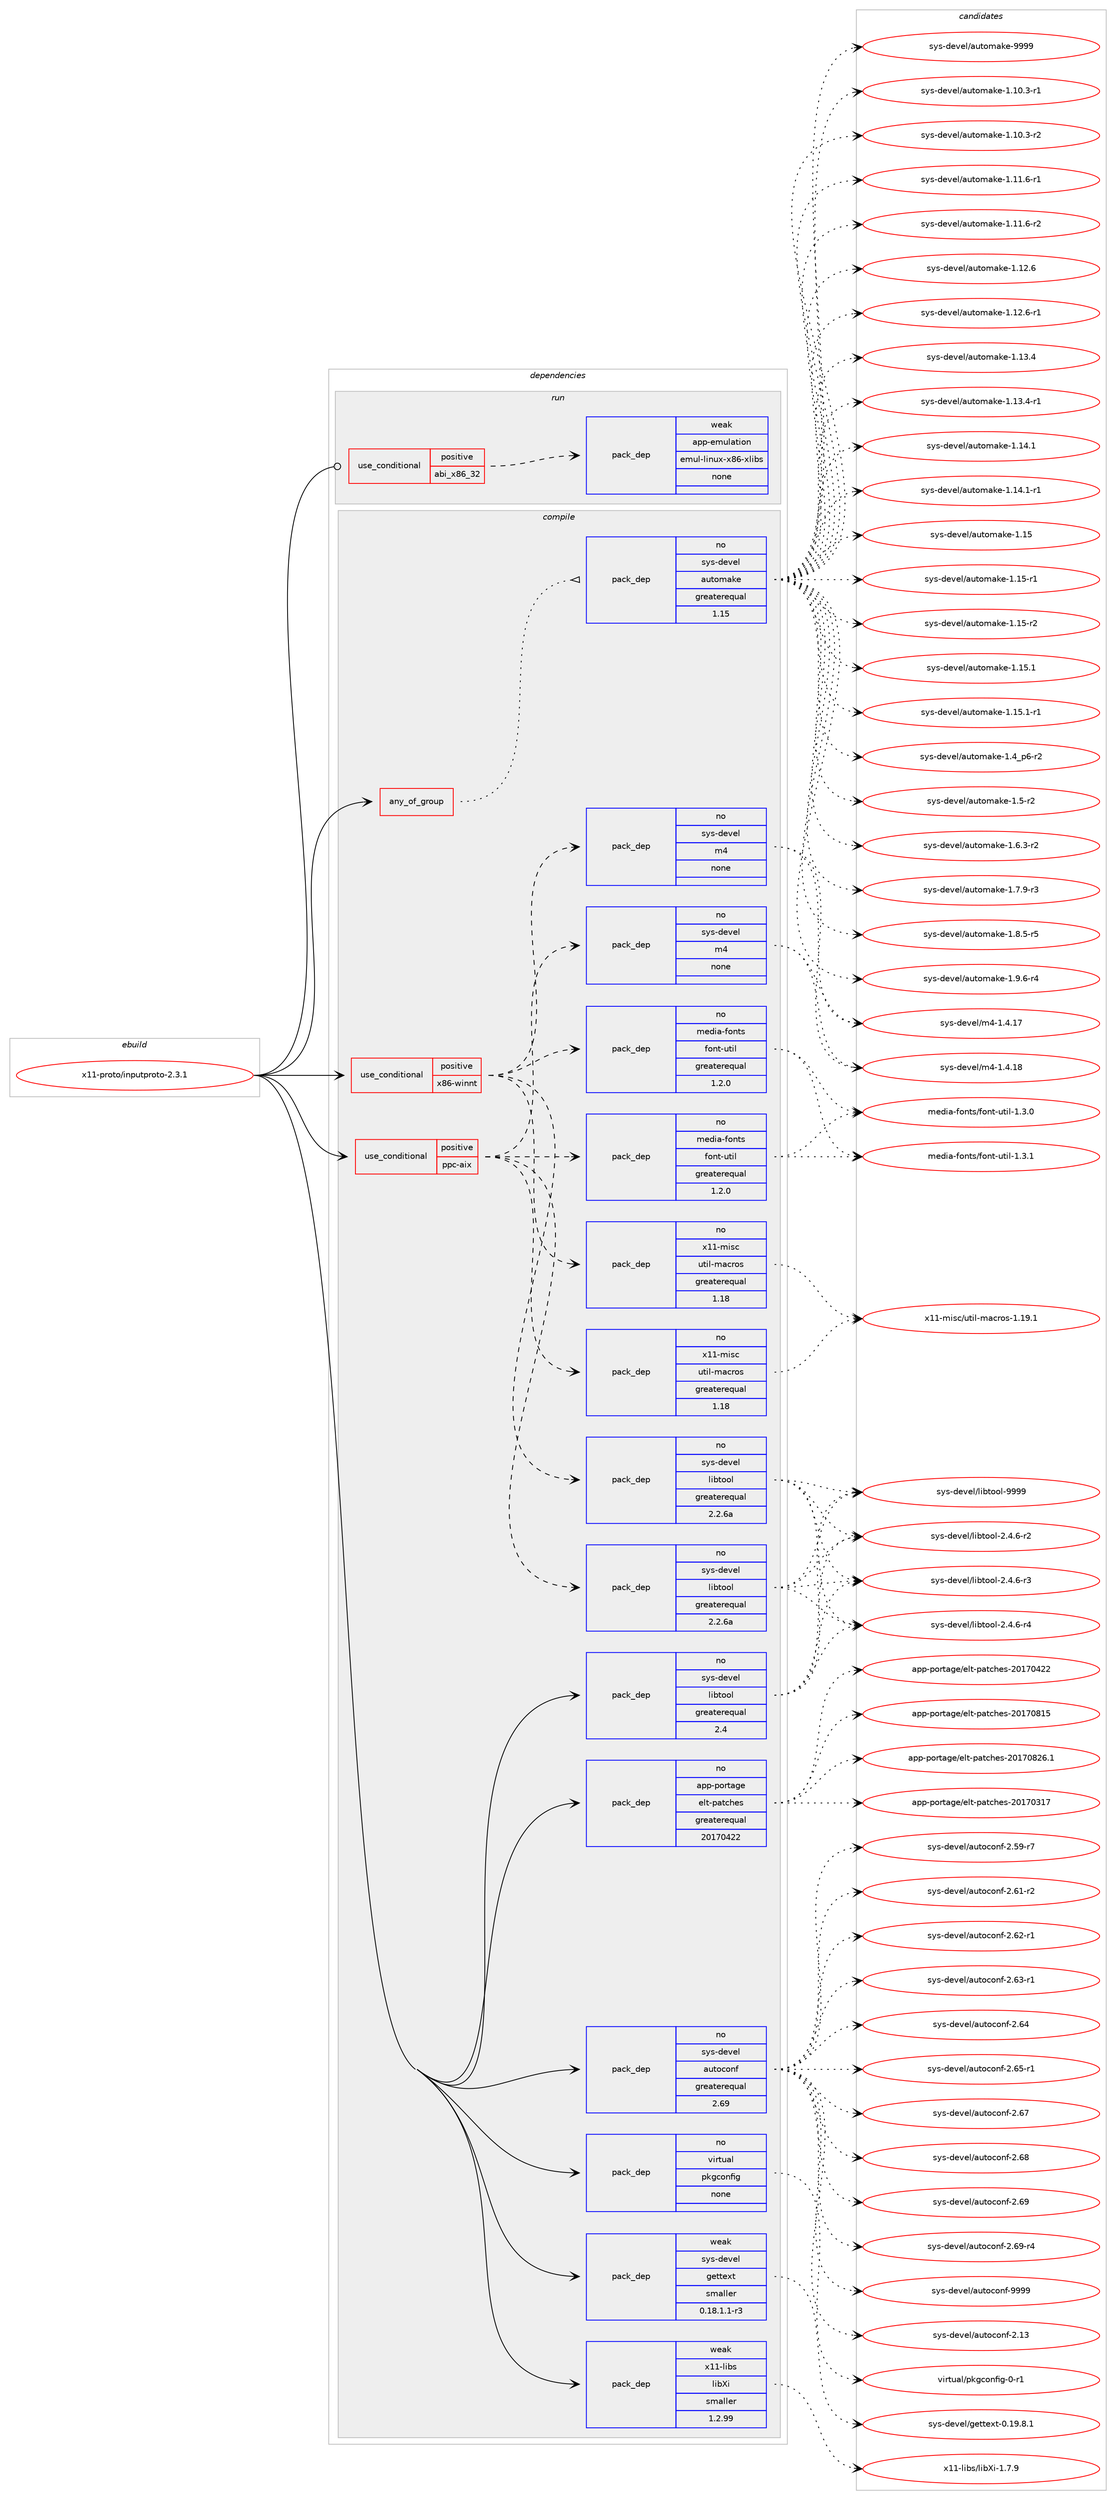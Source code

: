 digraph prolog {

# *************
# Graph options
# *************

newrank=true;
concentrate=true;
compound=true;
graph [rankdir=LR,fontname=Helvetica,fontsize=10,ranksep=1.5];#, ranksep=2.5, nodesep=0.2];
edge  [arrowhead=vee];
node  [fontname=Helvetica,fontsize=10];

# **********
# The ebuild
# **********

subgraph cluster_leftcol {
color=gray;
rank=same;
label=<<i>ebuild</i>>;
id [label="x11-proto/inputproto-2.3.1", color=red, width=4, href="../x11-proto/inputproto-2.3.1.svg"];
}

# ****************
# The dependencies
# ****************

subgraph cluster_midcol {
color=gray;
label=<<i>dependencies</i>>;
subgraph cluster_compile {
fillcolor="#eeeeee";
style=filled;
label=<<i>compile</i>>;
subgraph any9625 {
dependency528072 [label=<<TABLE BORDER="0" CELLBORDER="1" CELLSPACING="0" CELLPADDING="4"><TR><TD CELLPADDING="10">any_of_group</TD></TR></TABLE>>, shape=none, color=red];subgraph pack394485 {
dependency528073 [label=<<TABLE BORDER="0" CELLBORDER="1" CELLSPACING="0" CELLPADDING="4" WIDTH="220"><TR><TD ROWSPAN="6" CELLPADDING="30">pack_dep</TD></TR><TR><TD WIDTH="110">no</TD></TR><TR><TD>sys-devel</TD></TR><TR><TD>automake</TD></TR><TR><TD>greaterequal</TD></TR><TR><TD>1.15</TD></TR></TABLE>>, shape=none, color=blue];
}
dependency528072:e -> dependency528073:w [weight=20,style="dotted",arrowhead="oinv"];
}
id:e -> dependency528072:w [weight=20,style="solid",arrowhead="vee"];
subgraph cond123613 {
dependency528074 [label=<<TABLE BORDER="0" CELLBORDER="1" CELLSPACING="0" CELLPADDING="4"><TR><TD ROWSPAN="3" CELLPADDING="10">use_conditional</TD></TR><TR><TD>positive</TD></TR><TR><TD>ppc-aix</TD></TR></TABLE>>, shape=none, color=red];
subgraph pack394486 {
dependency528075 [label=<<TABLE BORDER="0" CELLBORDER="1" CELLSPACING="0" CELLPADDING="4" WIDTH="220"><TR><TD ROWSPAN="6" CELLPADDING="30">pack_dep</TD></TR><TR><TD WIDTH="110">no</TD></TR><TR><TD>sys-devel</TD></TR><TR><TD>libtool</TD></TR><TR><TD>greaterequal</TD></TR><TR><TD>2.2.6a</TD></TR></TABLE>>, shape=none, color=blue];
}
dependency528074:e -> dependency528075:w [weight=20,style="dashed",arrowhead="vee"];
subgraph pack394487 {
dependency528076 [label=<<TABLE BORDER="0" CELLBORDER="1" CELLSPACING="0" CELLPADDING="4" WIDTH="220"><TR><TD ROWSPAN="6" CELLPADDING="30">pack_dep</TD></TR><TR><TD WIDTH="110">no</TD></TR><TR><TD>sys-devel</TD></TR><TR><TD>m4</TD></TR><TR><TD>none</TD></TR><TR><TD></TD></TR></TABLE>>, shape=none, color=blue];
}
dependency528074:e -> dependency528076:w [weight=20,style="dashed",arrowhead="vee"];
subgraph pack394488 {
dependency528077 [label=<<TABLE BORDER="0" CELLBORDER="1" CELLSPACING="0" CELLPADDING="4" WIDTH="220"><TR><TD ROWSPAN="6" CELLPADDING="30">pack_dep</TD></TR><TR><TD WIDTH="110">no</TD></TR><TR><TD>x11-misc</TD></TR><TR><TD>util-macros</TD></TR><TR><TD>greaterequal</TD></TR><TR><TD>1.18</TD></TR></TABLE>>, shape=none, color=blue];
}
dependency528074:e -> dependency528077:w [weight=20,style="dashed",arrowhead="vee"];
subgraph pack394489 {
dependency528078 [label=<<TABLE BORDER="0" CELLBORDER="1" CELLSPACING="0" CELLPADDING="4" WIDTH="220"><TR><TD ROWSPAN="6" CELLPADDING="30">pack_dep</TD></TR><TR><TD WIDTH="110">no</TD></TR><TR><TD>media-fonts</TD></TR><TR><TD>font-util</TD></TR><TR><TD>greaterequal</TD></TR><TR><TD>1.2.0</TD></TR></TABLE>>, shape=none, color=blue];
}
dependency528074:e -> dependency528078:w [weight=20,style="dashed",arrowhead="vee"];
}
id:e -> dependency528074:w [weight=20,style="solid",arrowhead="vee"];
subgraph cond123614 {
dependency528079 [label=<<TABLE BORDER="0" CELLBORDER="1" CELLSPACING="0" CELLPADDING="4"><TR><TD ROWSPAN="3" CELLPADDING="10">use_conditional</TD></TR><TR><TD>positive</TD></TR><TR><TD>x86-winnt</TD></TR></TABLE>>, shape=none, color=red];
subgraph pack394490 {
dependency528080 [label=<<TABLE BORDER="0" CELLBORDER="1" CELLSPACING="0" CELLPADDING="4" WIDTH="220"><TR><TD ROWSPAN="6" CELLPADDING="30">pack_dep</TD></TR><TR><TD WIDTH="110">no</TD></TR><TR><TD>sys-devel</TD></TR><TR><TD>libtool</TD></TR><TR><TD>greaterequal</TD></TR><TR><TD>2.2.6a</TD></TR></TABLE>>, shape=none, color=blue];
}
dependency528079:e -> dependency528080:w [weight=20,style="dashed",arrowhead="vee"];
subgraph pack394491 {
dependency528081 [label=<<TABLE BORDER="0" CELLBORDER="1" CELLSPACING="0" CELLPADDING="4" WIDTH="220"><TR><TD ROWSPAN="6" CELLPADDING="30">pack_dep</TD></TR><TR><TD WIDTH="110">no</TD></TR><TR><TD>sys-devel</TD></TR><TR><TD>m4</TD></TR><TR><TD>none</TD></TR><TR><TD></TD></TR></TABLE>>, shape=none, color=blue];
}
dependency528079:e -> dependency528081:w [weight=20,style="dashed",arrowhead="vee"];
subgraph pack394492 {
dependency528082 [label=<<TABLE BORDER="0" CELLBORDER="1" CELLSPACING="0" CELLPADDING="4" WIDTH="220"><TR><TD ROWSPAN="6" CELLPADDING="30">pack_dep</TD></TR><TR><TD WIDTH="110">no</TD></TR><TR><TD>x11-misc</TD></TR><TR><TD>util-macros</TD></TR><TR><TD>greaterequal</TD></TR><TR><TD>1.18</TD></TR></TABLE>>, shape=none, color=blue];
}
dependency528079:e -> dependency528082:w [weight=20,style="dashed",arrowhead="vee"];
subgraph pack394493 {
dependency528083 [label=<<TABLE BORDER="0" CELLBORDER="1" CELLSPACING="0" CELLPADDING="4" WIDTH="220"><TR><TD ROWSPAN="6" CELLPADDING="30">pack_dep</TD></TR><TR><TD WIDTH="110">no</TD></TR><TR><TD>media-fonts</TD></TR><TR><TD>font-util</TD></TR><TR><TD>greaterequal</TD></TR><TR><TD>1.2.0</TD></TR></TABLE>>, shape=none, color=blue];
}
dependency528079:e -> dependency528083:w [weight=20,style="dashed",arrowhead="vee"];
}
id:e -> dependency528079:w [weight=20,style="solid",arrowhead="vee"];
subgraph pack394494 {
dependency528084 [label=<<TABLE BORDER="0" CELLBORDER="1" CELLSPACING="0" CELLPADDING="4" WIDTH="220"><TR><TD ROWSPAN="6" CELLPADDING="30">pack_dep</TD></TR><TR><TD WIDTH="110">no</TD></TR><TR><TD>app-portage</TD></TR><TR><TD>elt-patches</TD></TR><TR><TD>greaterequal</TD></TR><TR><TD>20170422</TD></TR></TABLE>>, shape=none, color=blue];
}
id:e -> dependency528084:w [weight=20,style="solid",arrowhead="vee"];
subgraph pack394495 {
dependency528085 [label=<<TABLE BORDER="0" CELLBORDER="1" CELLSPACING="0" CELLPADDING="4" WIDTH="220"><TR><TD ROWSPAN="6" CELLPADDING="30">pack_dep</TD></TR><TR><TD WIDTH="110">no</TD></TR><TR><TD>sys-devel</TD></TR><TR><TD>autoconf</TD></TR><TR><TD>greaterequal</TD></TR><TR><TD>2.69</TD></TR></TABLE>>, shape=none, color=blue];
}
id:e -> dependency528085:w [weight=20,style="solid",arrowhead="vee"];
subgraph pack394496 {
dependency528086 [label=<<TABLE BORDER="0" CELLBORDER="1" CELLSPACING="0" CELLPADDING="4" WIDTH="220"><TR><TD ROWSPAN="6" CELLPADDING="30">pack_dep</TD></TR><TR><TD WIDTH="110">no</TD></TR><TR><TD>sys-devel</TD></TR><TR><TD>libtool</TD></TR><TR><TD>greaterequal</TD></TR><TR><TD>2.4</TD></TR></TABLE>>, shape=none, color=blue];
}
id:e -> dependency528086:w [weight=20,style="solid",arrowhead="vee"];
subgraph pack394497 {
dependency528087 [label=<<TABLE BORDER="0" CELLBORDER="1" CELLSPACING="0" CELLPADDING="4" WIDTH="220"><TR><TD ROWSPAN="6" CELLPADDING="30">pack_dep</TD></TR><TR><TD WIDTH="110">no</TD></TR><TR><TD>virtual</TD></TR><TR><TD>pkgconfig</TD></TR><TR><TD>none</TD></TR><TR><TD></TD></TR></TABLE>>, shape=none, color=blue];
}
id:e -> dependency528087:w [weight=20,style="solid",arrowhead="vee"];
subgraph pack394498 {
dependency528088 [label=<<TABLE BORDER="0" CELLBORDER="1" CELLSPACING="0" CELLPADDING="4" WIDTH="220"><TR><TD ROWSPAN="6" CELLPADDING="30">pack_dep</TD></TR><TR><TD WIDTH="110">weak</TD></TR><TR><TD>sys-devel</TD></TR><TR><TD>gettext</TD></TR><TR><TD>smaller</TD></TR><TR><TD>0.18.1.1-r3</TD></TR></TABLE>>, shape=none, color=blue];
}
id:e -> dependency528088:w [weight=20,style="solid",arrowhead="vee"];
subgraph pack394499 {
dependency528089 [label=<<TABLE BORDER="0" CELLBORDER="1" CELLSPACING="0" CELLPADDING="4" WIDTH="220"><TR><TD ROWSPAN="6" CELLPADDING="30">pack_dep</TD></TR><TR><TD WIDTH="110">weak</TD></TR><TR><TD>x11-libs</TD></TR><TR><TD>libXi</TD></TR><TR><TD>smaller</TD></TR><TR><TD>1.2.99</TD></TR></TABLE>>, shape=none, color=blue];
}
id:e -> dependency528089:w [weight=20,style="solid",arrowhead="vee"];
}
subgraph cluster_compileandrun {
fillcolor="#eeeeee";
style=filled;
label=<<i>compile and run</i>>;
}
subgraph cluster_run {
fillcolor="#eeeeee";
style=filled;
label=<<i>run</i>>;
subgraph cond123615 {
dependency528090 [label=<<TABLE BORDER="0" CELLBORDER="1" CELLSPACING="0" CELLPADDING="4"><TR><TD ROWSPAN="3" CELLPADDING="10">use_conditional</TD></TR><TR><TD>positive</TD></TR><TR><TD>abi_x86_32</TD></TR></TABLE>>, shape=none, color=red];
subgraph pack394500 {
dependency528091 [label=<<TABLE BORDER="0" CELLBORDER="1" CELLSPACING="0" CELLPADDING="4" WIDTH="220"><TR><TD ROWSPAN="6" CELLPADDING="30">pack_dep</TD></TR><TR><TD WIDTH="110">weak</TD></TR><TR><TD>app-emulation</TD></TR><TR><TD>emul-linux-x86-xlibs</TD></TR><TR><TD>none</TD></TR><TR><TD></TD></TR></TABLE>>, shape=none, color=blue];
}
dependency528090:e -> dependency528091:w [weight=20,style="dashed",arrowhead="vee"];
}
id:e -> dependency528090:w [weight=20,style="solid",arrowhead="odot"];
}
}

# **************
# The candidates
# **************

subgraph cluster_choices {
rank=same;
color=gray;
label=<<i>candidates</i>>;

subgraph choice394485 {
color=black;
nodesep=1;
choice11512111545100101118101108479711711611110997107101454946494846514511449 [label="sys-devel/automake-1.10.3-r1", color=red, width=4,href="../sys-devel/automake-1.10.3-r1.svg"];
choice11512111545100101118101108479711711611110997107101454946494846514511450 [label="sys-devel/automake-1.10.3-r2", color=red, width=4,href="../sys-devel/automake-1.10.3-r2.svg"];
choice11512111545100101118101108479711711611110997107101454946494946544511449 [label="sys-devel/automake-1.11.6-r1", color=red, width=4,href="../sys-devel/automake-1.11.6-r1.svg"];
choice11512111545100101118101108479711711611110997107101454946494946544511450 [label="sys-devel/automake-1.11.6-r2", color=red, width=4,href="../sys-devel/automake-1.11.6-r2.svg"];
choice1151211154510010111810110847971171161111099710710145494649504654 [label="sys-devel/automake-1.12.6", color=red, width=4,href="../sys-devel/automake-1.12.6.svg"];
choice11512111545100101118101108479711711611110997107101454946495046544511449 [label="sys-devel/automake-1.12.6-r1", color=red, width=4,href="../sys-devel/automake-1.12.6-r1.svg"];
choice1151211154510010111810110847971171161111099710710145494649514652 [label="sys-devel/automake-1.13.4", color=red, width=4,href="../sys-devel/automake-1.13.4.svg"];
choice11512111545100101118101108479711711611110997107101454946495146524511449 [label="sys-devel/automake-1.13.4-r1", color=red, width=4,href="../sys-devel/automake-1.13.4-r1.svg"];
choice1151211154510010111810110847971171161111099710710145494649524649 [label="sys-devel/automake-1.14.1", color=red, width=4,href="../sys-devel/automake-1.14.1.svg"];
choice11512111545100101118101108479711711611110997107101454946495246494511449 [label="sys-devel/automake-1.14.1-r1", color=red, width=4,href="../sys-devel/automake-1.14.1-r1.svg"];
choice115121115451001011181011084797117116111109971071014549464953 [label="sys-devel/automake-1.15", color=red, width=4,href="../sys-devel/automake-1.15.svg"];
choice1151211154510010111810110847971171161111099710710145494649534511449 [label="sys-devel/automake-1.15-r1", color=red, width=4,href="../sys-devel/automake-1.15-r1.svg"];
choice1151211154510010111810110847971171161111099710710145494649534511450 [label="sys-devel/automake-1.15-r2", color=red, width=4,href="../sys-devel/automake-1.15-r2.svg"];
choice1151211154510010111810110847971171161111099710710145494649534649 [label="sys-devel/automake-1.15.1", color=red, width=4,href="../sys-devel/automake-1.15.1.svg"];
choice11512111545100101118101108479711711611110997107101454946495346494511449 [label="sys-devel/automake-1.15.1-r1", color=red, width=4,href="../sys-devel/automake-1.15.1-r1.svg"];
choice115121115451001011181011084797117116111109971071014549465295112544511450 [label="sys-devel/automake-1.4_p6-r2", color=red, width=4,href="../sys-devel/automake-1.4_p6-r2.svg"];
choice11512111545100101118101108479711711611110997107101454946534511450 [label="sys-devel/automake-1.5-r2", color=red, width=4,href="../sys-devel/automake-1.5-r2.svg"];
choice115121115451001011181011084797117116111109971071014549465446514511450 [label="sys-devel/automake-1.6.3-r2", color=red, width=4,href="../sys-devel/automake-1.6.3-r2.svg"];
choice115121115451001011181011084797117116111109971071014549465546574511451 [label="sys-devel/automake-1.7.9-r3", color=red, width=4,href="../sys-devel/automake-1.7.9-r3.svg"];
choice115121115451001011181011084797117116111109971071014549465646534511453 [label="sys-devel/automake-1.8.5-r5", color=red, width=4,href="../sys-devel/automake-1.8.5-r5.svg"];
choice115121115451001011181011084797117116111109971071014549465746544511452 [label="sys-devel/automake-1.9.6-r4", color=red, width=4,href="../sys-devel/automake-1.9.6-r4.svg"];
choice115121115451001011181011084797117116111109971071014557575757 [label="sys-devel/automake-9999", color=red, width=4,href="../sys-devel/automake-9999.svg"];
dependency528073:e -> choice11512111545100101118101108479711711611110997107101454946494846514511449:w [style=dotted,weight="100"];
dependency528073:e -> choice11512111545100101118101108479711711611110997107101454946494846514511450:w [style=dotted,weight="100"];
dependency528073:e -> choice11512111545100101118101108479711711611110997107101454946494946544511449:w [style=dotted,weight="100"];
dependency528073:e -> choice11512111545100101118101108479711711611110997107101454946494946544511450:w [style=dotted,weight="100"];
dependency528073:e -> choice1151211154510010111810110847971171161111099710710145494649504654:w [style=dotted,weight="100"];
dependency528073:e -> choice11512111545100101118101108479711711611110997107101454946495046544511449:w [style=dotted,weight="100"];
dependency528073:e -> choice1151211154510010111810110847971171161111099710710145494649514652:w [style=dotted,weight="100"];
dependency528073:e -> choice11512111545100101118101108479711711611110997107101454946495146524511449:w [style=dotted,weight="100"];
dependency528073:e -> choice1151211154510010111810110847971171161111099710710145494649524649:w [style=dotted,weight="100"];
dependency528073:e -> choice11512111545100101118101108479711711611110997107101454946495246494511449:w [style=dotted,weight="100"];
dependency528073:e -> choice115121115451001011181011084797117116111109971071014549464953:w [style=dotted,weight="100"];
dependency528073:e -> choice1151211154510010111810110847971171161111099710710145494649534511449:w [style=dotted,weight="100"];
dependency528073:e -> choice1151211154510010111810110847971171161111099710710145494649534511450:w [style=dotted,weight="100"];
dependency528073:e -> choice1151211154510010111810110847971171161111099710710145494649534649:w [style=dotted,weight="100"];
dependency528073:e -> choice11512111545100101118101108479711711611110997107101454946495346494511449:w [style=dotted,weight="100"];
dependency528073:e -> choice115121115451001011181011084797117116111109971071014549465295112544511450:w [style=dotted,weight="100"];
dependency528073:e -> choice11512111545100101118101108479711711611110997107101454946534511450:w [style=dotted,weight="100"];
dependency528073:e -> choice115121115451001011181011084797117116111109971071014549465446514511450:w [style=dotted,weight="100"];
dependency528073:e -> choice115121115451001011181011084797117116111109971071014549465546574511451:w [style=dotted,weight="100"];
dependency528073:e -> choice115121115451001011181011084797117116111109971071014549465646534511453:w [style=dotted,weight="100"];
dependency528073:e -> choice115121115451001011181011084797117116111109971071014549465746544511452:w [style=dotted,weight="100"];
dependency528073:e -> choice115121115451001011181011084797117116111109971071014557575757:w [style=dotted,weight="100"];
}
subgraph choice394486 {
color=black;
nodesep=1;
choice1151211154510010111810110847108105981161111111084550465246544511450 [label="sys-devel/libtool-2.4.6-r2", color=red, width=4,href="../sys-devel/libtool-2.4.6-r2.svg"];
choice1151211154510010111810110847108105981161111111084550465246544511451 [label="sys-devel/libtool-2.4.6-r3", color=red, width=4,href="../sys-devel/libtool-2.4.6-r3.svg"];
choice1151211154510010111810110847108105981161111111084550465246544511452 [label="sys-devel/libtool-2.4.6-r4", color=red, width=4,href="../sys-devel/libtool-2.4.6-r4.svg"];
choice1151211154510010111810110847108105981161111111084557575757 [label="sys-devel/libtool-9999", color=red, width=4,href="../sys-devel/libtool-9999.svg"];
dependency528075:e -> choice1151211154510010111810110847108105981161111111084550465246544511450:w [style=dotted,weight="100"];
dependency528075:e -> choice1151211154510010111810110847108105981161111111084550465246544511451:w [style=dotted,weight="100"];
dependency528075:e -> choice1151211154510010111810110847108105981161111111084550465246544511452:w [style=dotted,weight="100"];
dependency528075:e -> choice1151211154510010111810110847108105981161111111084557575757:w [style=dotted,weight="100"];
}
subgraph choice394487 {
color=black;
nodesep=1;
choice11512111545100101118101108471095245494652464955 [label="sys-devel/m4-1.4.17", color=red, width=4,href="../sys-devel/m4-1.4.17.svg"];
choice11512111545100101118101108471095245494652464956 [label="sys-devel/m4-1.4.18", color=red, width=4,href="../sys-devel/m4-1.4.18.svg"];
dependency528076:e -> choice11512111545100101118101108471095245494652464955:w [style=dotted,weight="100"];
dependency528076:e -> choice11512111545100101118101108471095245494652464956:w [style=dotted,weight="100"];
}
subgraph choice394488 {
color=black;
nodesep=1;
choice120494945109105115994711711610510845109979911411111545494649574649 [label="x11-misc/util-macros-1.19.1", color=red, width=4,href="../x11-misc/util-macros-1.19.1.svg"];
dependency528077:e -> choice120494945109105115994711711610510845109979911411111545494649574649:w [style=dotted,weight="100"];
}
subgraph choice394489 {
color=black;
nodesep=1;
choice10910110010597451021111101161154710211111011645117116105108454946514648 [label="media-fonts/font-util-1.3.0", color=red, width=4,href="../media-fonts/font-util-1.3.0.svg"];
choice10910110010597451021111101161154710211111011645117116105108454946514649 [label="media-fonts/font-util-1.3.1", color=red, width=4,href="../media-fonts/font-util-1.3.1.svg"];
dependency528078:e -> choice10910110010597451021111101161154710211111011645117116105108454946514648:w [style=dotted,weight="100"];
dependency528078:e -> choice10910110010597451021111101161154710211111011645117116105108454946514649:w [style=dotted,weight="100"];
}
subgraph choice394490 {
color=black;
nodesep=1;
choice1151211154510010111810110847108105981161111111084550465246544511450 [label="sys-devel/libtool-2.4.6-r2", color=red, width=4,href="../sys-devel/libtool-2.4.6-r2.svg"];
choice1151211154510010111810110847108105981161111111084550465246544511451 [label="sys-devel/libtool-2.4.6-r3", color=red, width=4,href="../sys-devel/libtool-2.4.6-r3.svg"];
choice1151211154510010111810110847108105981161111111084550465246544511452 [label="sys-devel/libtool-2.4.6-r4", color=red, width=4,href="../sys-devel/libtool-2.4.6-r4.svg"];
choice1151211154510010111810110847108105981161111111084557575757 [label="sys-devel/libtool-9999", color=red, width=4,href="../sys-devel/libtool-9999.svg"];
dependency528080:e -> choice1151211154510010111810110847108105981161111111084550465246544511450:w [style=dotted,weight="100"];
dependency528080:e -> choice1151211154510010111810110847108105981161111111084550465246544511451:w [style=dotted,weight="100"];
dependency528080:e -> choice1151211154510010111810110847108105981161111111084550465246544511452:w [style=dotted,weight="100"];
dependency528080:e -> choice1151211154510010111810110847108105981161111111084557575757:w [style=dotted,weight="100"];
}
subgraph choice394491 {
color=black;
nodesep=1;
choice11512111545100101118101108471095245494652464955 [label="sys-devel/m4-1.4.17", color=red, width=4,href="../sys-devel/m4-1.4.17.svg"];
choice11512111545100101118101108471095245494652464956 [label="sys-devel/m4-1.4.18", color=red, width=4,href="../sys-devel/m4-1.4.18.svg"];
dependency528081:e -> choice11512111545100101118101108471095245494652464955:w [style=dotted,weight="100"];
dependency528081:e -> choice11512111545100101118101108471095245494652464956:w [style=dotted,weight="100"];
}
subgraph choice394492 {
color=black;
nodesep=1;
choice120494945109105115994711711610510845109979911411111545494649574649 [label="x11-misc/util-macros-1.19.1", color=red, width=4,href="../x11-misc/util-macros-1.19.1.svg"];
dependency528082:e -> choice120494945109105115994711711610510845109979911411111545494649574649:w [style=dotted,weight="100"];
}
subgraph choice394493 {
color=black;
nodesep=1;
choice10910110010597451021111101161154710211111011645117116105108454946514648 [label="media-fonts/font-util-1.3.0", color=red, width=4,href="../media-fonts/font-util-1.3.0.svg"];
choice10910110010597451021111101161154710211111011645117116105108454946514649 [label="media-fonts/font-util-1.3.1", color=red, width=4,href="../media-fonts/font-util-1.3.1.svg"];
dependency528083:e -> choice10910110010597451021111101161154710211111011645117116105108454946514648:w [style=dotted,weight="100"];
dependency528083:e -> choice10910110010597451021111101161154710211111011645117116105108454946514649:w [style=dotted,weight="100"];
}
subgraph choice394494 {
color=black;
nodesep=1;
choice97112112451121111141169710310147101108116451129711699104101115455048495548514955 [label="app-portage/elt-patches-20170317", color=red, width=4,href="../app-portage/elt-patches-20170317.svg"];
choice97112112451121111141169710310147101108116451129711699104101115455048495548525050 [label="app-portage/elt-patches-20170422", color=red, width=4,href="../app-portage/elt-patches-20170422.svg"];
choice97112112451121111141169710310147101108116451129711699104101115455048495548564953 [label="app-portage/elt-patches-20170815", color=red, width=4,href="../app-portage/elt-patches-20170815.svg"];
choice971121124511211111411697103101471011081164511297116991041011154550484955485650544649 [label="app-portage/elt-patches-20170826.1", color=red, width=4,href="../app-portage/elt-patches-20170826.1.svg"];
dependency528084:e -> choice97112112451121111141169710310147101108116451129711699104101115455048495548514955:w [style=dotted,weight="100"];
dependency528084:e -> choice97112112451121111141169710310147101108116451129711699104101115455048495548525050:w [style=dotted,weight="100"];
dependency528084:e -> choice97112112451121111141169710310147101108116451129711699104101115455048495548564953:w [style=dotted,weight="100"];
dependency528084:e -> choice971121124511211111411697103101471011081164511297116991041011154550484955485650544649:w [style=dotted,weight="100"];
}
subgraph choice394495 {
color=black;
nodesep=1;
choice115121115451001011181011084797117116111991111101024550464951 [label="sys-devel/autoconf-2.13", color=red, width=4,href="../sys-devel/autoconf-2.13.svg"];
choice1151211154510010111810110847971171161119911111010245504653574511455 [label="sys-devel/autoconf-2.59-r7", color=red, width=4,href="../sys-devel/autoconf-2.59-r7.svg"];
choice1151211154510010111810110847971171161119911111010245504654494511450 [label="sys-devel/autoconf-2.61-r2", color=red, width=4,href="../sys-devel/autoconf-2.61-r2.svg"];
choice1151211154510010111810110847971171161119911111010245504654504511449 [label="sys-devel/autoconf-2.62-r1", color=red, width=4,href="../sys-devel/autoconf-2.62-r1.svg"];
choice1151211154510010111810110847971171161119911111010245504654514511449 [label="sys-devel/autoconf-2.63-r1", color=red, width=4,href="../sys-devel/autoconf-2.63-r1.svg"];
choice115121115451001011181011084797117116111991111101024550465452 [label="sys-devel/autoconf-2.64", color=red, width=4,href="../sys-devel/autoconf-2.64.svg"];
choice1151211154510010111810110847971171161119911111010245504654534511449 [label="sys-devel/autoconf-2.65-r1", color=red, width=4,href="../sys-devel/autoconf-2.65-r1.svg"];
choice115121115451001011181011084797117116111991111101024550465455 [label="sys-devel/autoconf-2.67", color=red, width=4,href="../sys-devel/autoconf-2.67.svg"];
choice115121115451001011181011084797117116111991111101024550465456 [label="sys-devel/autoconf-2.68", color=red, width=4,href="../sys-devel/autoconf-2.68.svg"];
choice115121115451001011181011084797117116111991111101024550465457 [label="sys-devel/autoconf-2.69", color=red, width=4,href="../sys-devel/autoconf-2.69.svg"];
choice1151211154510010111810110847971171161119911111010245504654574511452 [label="sys-devel/autoconf-2.69-r4", color=red, width=4,href="../sys-devel/autoconf-2.69-r4.svg"];
choice115121115451001011181011084797117116111991111101024557575757 [label="sys-devel/autoconf-9999", color=red, width=4,href="../sys-devel/autoconf-9999.svg"];
dependency528085:e -> choice115121115451001011181011084797117116111991111101024550464951:w [style=dotted,weight="100"];
dependency528085:e -> choice1151211154510010111810110847971171161119911111010245504653574511455:w [style=dotted,weight="100"];
dependency528085:e -> choice1151211154510010111810110847971171161119911111010245504654494511450:w [style=dotted,weight="100"];
dependency528085:e -> choice1151211154510010111810110847971171161119911111010245504654504511449:w [style=dotted,weight="100"];
dependency528085:e -> choice1151211154510010111810110847971171161119911111010245504654514511449:w [style=dotted,weight="100"];
dependency528085:e -> choice115121115451001011181011084797117116111991111101024550465452:w [style=dotted,weight="100"];
dependency528085:e -> choice1151211154510010111810110847971171161119911111010245504654534511449:w [style=dotted,weight="100"];
dependency528085:e -> choice115121115451001011181011084797117116111991111101024550465455:w [style=dotted,weight="100"];
dependency528085:e -> choice115121115451001011181011084797117116111991111101024550465456:w [style=dotted,weight="100"];
dependency528085:e -> choice115121115451001011181011084797117116111991111101024550465457:w [style=dotted,weight="100"];
dependency528085:e -> choice1151211154510010111810110847971171161119911111010245504654574511452:w [style=dotted,weight="100"];
dependency528085:e -> choice115121115451001011181011084797117116111991111101024557575757:w [style=dotted,weight="100"];
}
subgraph choice394496 {
color=black;
nodesep=1;
choice1151211154510010111810110847108105981161111111084550465246544511450 [label="sys-devel/libtool-2.4.6-r2", color=red, width=4,href="../sys-devel/libtool-2.4.6-r2.svg"];
choice1151211154510010111810110847108105981161111111084550465246544511451 [label="sys-devel/libtool-2.4.6-r3", color=red, width=4,href="../sys-devel/libtool-2.4.6-r3.svg"];
choice1151211154510010111810110847108105981161111111084550465246544511452 [label="sys-devel/libtool-2.4.6-r4", color=red, width=4,href="../sys-devel/libtool-2.4.6-r4.svg"];
choice1151211154510010111810110847108105981161111111084557575757 [label="sys-devel/libtool-9999", color=red, width=4,href="../sys-devel/libtool-9999.svg"];
dependency528086:e -> choice1151211154510010111810110847108105981161111111084550465246544511450:w [style=dotted,weight="100"];
dependency528086:e -> choice1151211154510010111810110847108105981161111111084550465246544511451:w [style=dotted,weight="100"];
dependency528086:e -> choice1151211154510010111810110847108105981161111111084550465246544511452:w [style=dotted,weight="100"];
dependency528086:e -> choice1151211154510010111810110847108105981161111111084557575757:w [style=dotted,weight="100"];
}
subgraph choice394497 {
color=black;
nodesep=1;
choice11810511411611797108471121071039911111010210510345484511449 [label="virtual/pkgconfig-0-r1", color=red, width=4,href="../virtual/pkgconfig-0-r1.svg"];
dependency528087:e -> choice11810511411611797108471121071039911111010210510345484511449:w [style=dotted,weight="100"];
}
subgraph choice394498 {
color=black;
nodesep=1;
choice1151211154510010111810110847103101116116101120116454846495746564649 [label="sys-devel/gettext-0.19.8.1", color=red, width=4,href="../sys-devel/gettext-0.19.8.1.svg"];
dependency528088:e -> choice1151211154510010111810110847103101116116101120116454846495746564649:w [style=dotted,weight="100"];
}
subgraph choice394499 {
color=black;
nodesep=1;
choice12049494510810598115471081059888105454946554657 [label="x11-libs/libXi-1.7.9", color=red, width=4,href="../x11-libs/libXi-1.7.9.svg"];
dependency528089:e -> choice12049494510810598115471081059888105454946554657:w [style=dotted,weight="100"];
}
subgraph choice394500 {
color=black;
nodesep=1;
}
}

}
